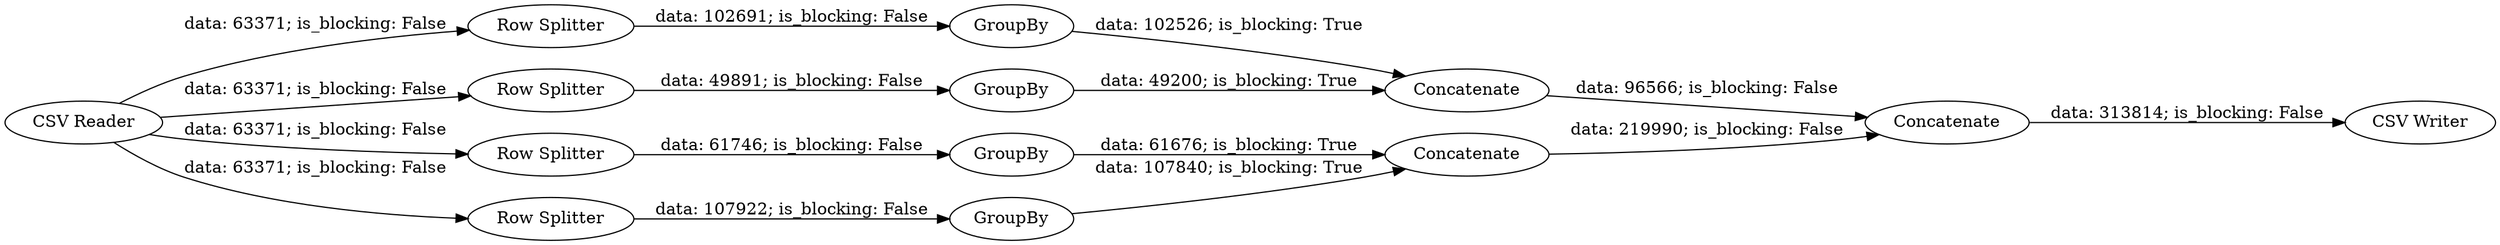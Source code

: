 digraph {
	"8436512077913509035_36" [label="Row Splitter"]
	"8436512077913509035_39" [label="Row Splitter"]
	"8436512077913509035_47" [label=Concatenate]
	"8436512077913509035_49" [label="CSV Writer"]
	"8436512077913509035_45" [label=GroupBy]
	"8436512077913509035_48" [label=Concatenate]
	"8436512077913509035_46" [label=Concatenate]
	"8436512077913509035_38" [label="Row Splitter"]
	"8436512077913509035_35" [label="CSV Reader"]
	"8436512077913509035_43" [label=GroupBy]
	"8436512077913509035_37" [label="Row Splitter"]
	"8436512077913509035_44" [label=GroupBy]
	"8436512077913509035_42" [label=GroupBy]
	"8436512077913509035_38" -> "8436512077913509035_44" [label="data: 61746; is_blocking: False"]
	"8436512077913509035_44" -> "8436512077913509035_47" [label="data: 61676; is_blocking: True"]
	"8436512077913509035_35" -> "8436512077913509035_37" [label="data: 63371; is_blocking: False"]
	"8436512077913509035_47" -> "8436512077913509035_48" [label="data: 219990; is_blocking: False"]
	"8436512077913509035_35" -> "8436512077913509035_39" [label="data: 63371; is_blocking: False"]
	"8436512077913509035_36" -> "8436512077913509035_42" [label="data: 102691; is_blocking: False"]
	"8436512077913509035_37" -> "8436512077913509035_43" [label="data: 49891; is_blocking: False"]
	"8436512077913509035_42" -> "8436512077913509035_46" [label="data: 102526; is_blocking: True"]
	"8436512077913509035_48" -> "8436512077913509035_49" [label="data: 313814; is_blocking: False"]
	"8436512077913509035_43" -> "8436512077913509035_46" [label="data: 49200; is_blocking: True"]
	"8436512077913509035_35" -> "8436512077913509035_38" [label="data: 63371; is_blocking: False"]
	"8436512077913509035_45" -> "8436512077913509035_47" [label="data: 107840; is_blocking: True"]
	"8436512077913509035_46" -> "8436512077913509035_48" [label="data: 96566; is_blocking: False"]
	"8436512077913509035_39" -> "8436512077913509035_45" [label="data: 107922; is_blocking: False"]
	"8436512077913509035_35" -> "8436512077913509035_36" [label="data: 63371; is_blocking: False"]
	rankdir=LR
}
